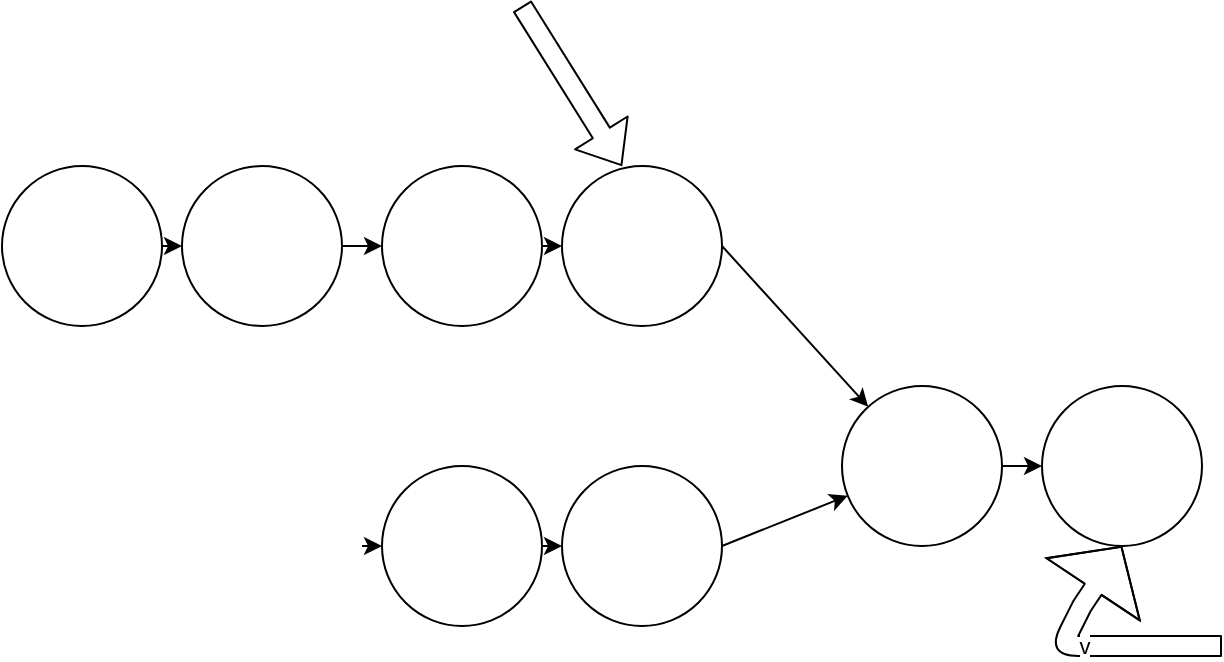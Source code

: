 <mxfile>
    <diagram id="ugmtdIghyqT4LCjwuF_T" name="Page-1">
        <mxGraphModel dx="1013" dy="788" grid="1" gridSize="10" guides="1" tooltips="1" connect="1" arrows="1" fold="1" page="1" pageScale="1" pageWidth="827" pageHeight="1169" math="0" shadow="0">
            <root>
                <mxCell id="0"/>
                <mxCell id="1" parent="0"/>
                <mxCell id="80" style="edgeStyle=none;html=1;exitX=1;exitY=0.5;exitDx=0;exitDy=0;entryX=0;entryY=0.5;entryDx=0;entryDy=0;" edge="1" parent="1" source="3" target="74">
                    <mxGeometry relative="1" as="geometry"/>
                </mxCell>
                <mxCell id="3" value="" style="ellipse;whiteSpace=wrap;html=1;aspect=fixed;" vertex="1" parent="1">
                    <mxGeometry x="210" y="110" width="80" height="80" as="geometry"/>
                </mxCell>
                <mxCell id="81" style="edgeStyle=none;html=1;exitX=1;exitY=0.5;exitDx=0;exitDy=0;entryX=0;entryY=0.5;entryDx=0;entryDy=0;" edge="1" parent="1" source="74" target="78">
                    <mxGeometry relative="1" as="geometry"/>
                </mxCell>
                <mxCell id="74" value="" style="ellipse;whiteSpace=wrap;html=1;aspect=fixed;" vertex="1" parent="1">
                    <mxGeometry x="310" y="110" width="80" height="80" as="geometry"/>
                </mxCell>
                <mxCell id="79" style="edgeStyle=none;html=1;exitX=1;exitY=0.5;exitDx=0;exitDy=0;entryX=0;entryY=0.5;entryDx=0;entryDy=0;" edge="1" parent="1" source="75" target="3">
                    <mxGeometry relative="1" as="geometry"/>
                </mxCell>
                <mxCell id="75" value="" style="ellipse;whiteSpace=wrap;html=1;aspect=fixed;" vertex="1" parent="1">
                    <mxGeometry x="120" y="110" width="80" height="80" as="geometry"/>
                </mxCell>
                <mxCell id="83" style="edgeStyle=none;html=1;exitX=1;exitY=0.5;exitDx=0;exitDy=0;entryX=0;entryY=0.5;entryDx=0;entryDy=0;" edge="1" parent="1" source="76" target="77">
                    <mxGeometry relative="1" as="geometry"/>
                </mxCell>
                <mxCell id="76" value="" style="ellipse;whiteSpace=wrap;html=1;aspect=fixed;" vertex="1" parent="1">
                    <mxGeometry x="540" y="220" width="80" height="80" as="geometry"/>
                </mxCell>
                <mxCell id="77" value="" style="ellipse;whiteSpace=wrap;html=1;aspect=fixed;" vertex="1" parent="1">
                    <mxGeometry x="640" y="220" width="80" height="80" as="geometry"/>
                </mxCell>
                <mxCell id="82" style="edgeStyle=none;html=1;exitX=1;exitY=0.5;exitDx=0;exitDy=0;" edge="1" parent="1" source="78" target="76">
                    <mxGeometry relative="1" as="geometry"/>
                </mxCell>
                <mxCell id="78" value="" style="ellipse;whiteSpace=wrap;html=1;aspect=fixed;" vertex="1" parent="1">
                    <mxGeometry x="400" y="110" width="80" height="80" as="geometry"/>
                </mxCell>
                <mxCell id="84" style="edgeStyle=none;html=1;exitX=1;exitY=0.5;exitDx=0;exitDy=0;entryX=0;entryY=0.5;entryDx=0;entryDy=0;" edge="1" target="87" parent="1">
                    <mxGeometry relative="1" as="geometry">
                        <mxPoint x="300" y="300" as="sourcePoint"/>
                    </mxGeometry>
                </mxCell>
                <mxCell id="86" style="edgeStyle=none;html=1;exitX=1;exitY=0.5;exitDx=0;exitDy=0;entryX=0;entryY=0.5;entryDx=0;entryDy=0;" edge="1" source="87" target="90" parent="1">
                    <mxGeometry relative="1" as="geometry"/>
                </mxCell>
                <mxCell id="87" value="" style="ellipse;whiteSpace=wrap;html=1;aspect=fixed;" vertex="1" parent="1">
                    <mxGeometry x="310" y="260" width="80" height="80" as="geometry"/>
                </mxCell>
                <mxCell id="91" style="edgeStyle=none;html=1;exitX=1;exitY=0.5;exitDx=0;exitDy=0;" edge="1" parent="1" source="90" target="76">
                    <mxGeometry relative="1" as="geometry"/>
                </mxCell>
                <mxCell id="90" value="" style="ellipse;whiteSpace=wrap;html=1;aspect=fixed;" vertex="1" parent="1">
                    <mxGeometry x="400" y="260" width="80" height="80" as="geometry"/>
                </mxCell>
                <mxCell id="95" value="v" style="shape=flexArrow;endArrow=classic;html=1;endWidth=45;endSize=8.17;" edge="1" parent="1">
                    <mxGeometry width="50" height="50" relative="1" as="geometry">
                        <mxPoint x="730" y="350" as="sourcePoint"/>
                        <mxPoint x="680" y="300" as="targetPoint"/>
                        <Array as="points">
                            <mxPoint x="650" y="350"/>
                            <mxPoint x="660" y="330"/>
                        </Array>
                    </mxGeometry>
                </mxCell>
                <mxCell id="96" value="" style="shape=flexArrow;endArrow=classic;html=1;" edge="1" parent="1">
                    <mxGeometry width="50" height="50" relative="1" as="geometry">
                        <mxPoint x="380" y="30" as="sourcePoint"/>
                        <mxPoint x="430" y="110" as="targetPoint"/>
                    </mxGeometry>
                </mxCell>
            </root>
        </mxGraphModel>
    </diagram>
</mxfile>